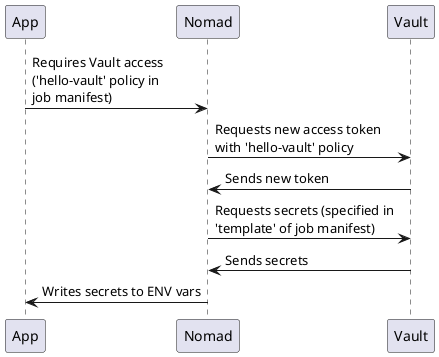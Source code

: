 @startuml
App->Nomad: Requires Vault access\n('hello-vault' policy in \njob manifest)
Nomad->Vault: Requests new access token\nwith 'hello-vault' policy
Vault->Nomad: Sends new token
Nomad->Vault: Requests secrets (specified in\n'template' of job manifest)
Vault->Nomad: Sends secrets
Nomad->App: Writes secrets to ENV vars
@enduml

